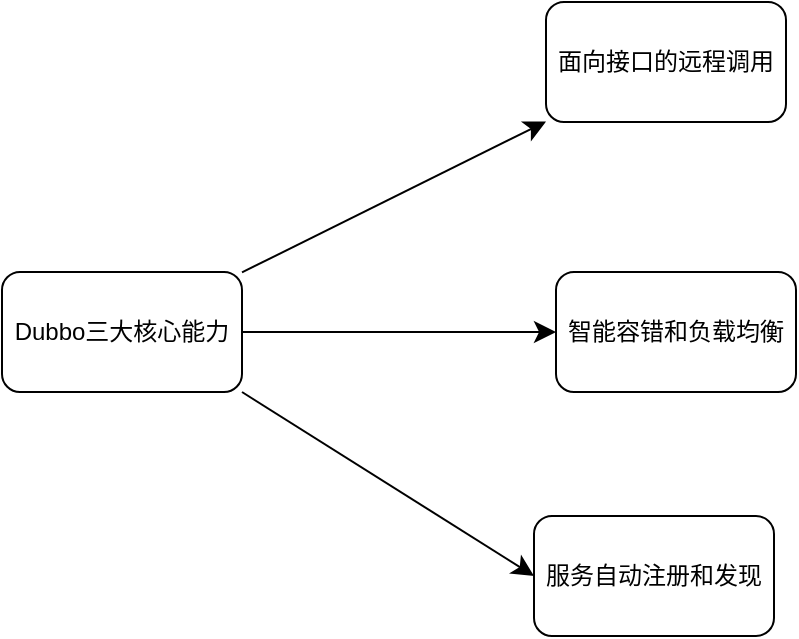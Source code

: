 <mxfile version="24.8.3" pages="4">
  <diagram name="Page-1" id="LADLwiFR2EDL9LDYRoZP">
    <mxGraphModel dx="2242" dy="1415" grid="0" gridSize="10" guides="1" tooltips="1" connect="1" arrows="1" fold="1" page="0" pageScale="1" pageWidth="827" pageHeight="1169" math="0" shadow="0">
      <root>
        <mxCell id="0" />
        <mxCell id="1" parent="0" />
        <mxCell id="YM_TwdglXM7z7Qn6m4Os-4" value="" style="edgeStyle=none;curved=1;rounded=0;orthogonalLoop=1;jettySize=auto;html=1;fontSize=12;startSize=8;endSize=8;" edge="1" parent="1" source="YM_TwdglXM7z7Qn6m4Os-2" target="YM_TwdglXM7z7Qn6m4Os-3">
          <mxGeometry relative="1" as="geometry" />
        </mxCell>
        <mxCell id="YM_TwdglXM7z7Qn6m4Os-2" value="Dubbo三大核心能力" style="rounded=1;whiteSpace=wrap;html=1;" vertex="1" parent="1">
          <mxGeometry x="-1016" y="-275" width="120" height="60" as="geometry" />
        </mxCell>
        <mxCell id="YM_TwdglXM7z7Qn6m4Os-3" value="面向接口的远程调用" style="rounded=1;whiteSpace=wrap;html=1;" vertex="1" parent="1">
          <mxGeometry x="-744" y="-410" width="120" height="60" as="geometry" />
        </mxCell>
        <mxCell id="YM_TwdglXM7z7Qn6m4Os-5" value="智能容错和负载均衡" style="rounded=1;whiteSpace=wrap;html=1;" vertex="1" parent="1">
          <mxGeometry x="-739" y="-275" width="120" height="60" as="geometry" />
        </mxCell>
        <mxCell id="YM_TwdglXM7z7Qn6m4Os-7" value="服务自动注册和发现" style="rounded=1;whiteSpace=wrap;html=1;" vertex="1" parent="1">
          <mxGeometry x="-750" y="-153" width="120" height="60" as="geometry" />
        </mxCell>
        <mxCell id="YM_TwdglXM7z7Qn6m4Os-9" value="" style="endArrow=classic;html=1;rounded=0;fontSize=12;startSize=8;endSize=8;curved=1;exitX=1;exitY=0.5;exitDx=0;exitDy=0;" edge="1" parent="1" source="YM_TwdglXM7z7Qn6m4Os-2" target="YM_TwdglXM7z7Qn6m4Os-5">
          <mxGeometry width="50" height="50" relative="1" as="geometry">
            <mxPoint x="-829" y="-195" as="sourcePoint" />
            <mxPoint x="-779" y="-245" as="targetPoint" />
          </mxGeometry>
        </mxCell>
        <mxCell id="YM_TwdglXM7z7Qn6m4Os-10" value="" style="endArrow=classic;html=1;rounded=0;fontSize=12;startSize=8;endSize=8;curved=1;entryX=0;entryY=0.5;entryDx=0;entryDy=0;exitX=1;exitY=1;exitDx=0;exitDy=0;" edge="1" parent="1" source="YM_TwdglXM7z7Qn6m4Os-2" target="YM_TwdglXM7z7Qn6m4Os-7">
          <mxGeometry width="50" height="50" relative="1" as="geometry">
            <mxPoint x="-1023" y="-54" as="sourcePoint" />
            <mxPoint x="-973" y="-104" as="targetPoint" />
          </mxGeometry>
        </mxCell>
      </root>
    </mxGraphModel>
  </diagram>
  <diagram id="s9JZeInkmvqmS7rRAAn6" name="Page-2">
    <mxGraphModel dx="913" dy="1008" grid="0" gridSize="10" guides="1" tooltips="1" connect="1" arrows="1" fold="1" page="0" pageScale="1" pageWidth="827" pageHeight="1169" math="0" shadow="0">
      <root>
        <mxCell id="0" />
        <mxCell id="1" parent="0" />
        <mxCell id="a6lYVosCZrMtnI53dgjL-5" style="edgeStyle=none;curved=1;rounded=0;orthogonalLoop=1;jettySize=auto;html=1;fontSize=12;startSize=8;endSize=8;entryX=0;entryY=0.5;entryDx=0;entryDy=0;" edge="1" parent="1" source="a6lYVosCZrMtnI53dgjL-1" target="a6lYVosCZrMtnI53dgjL-2">
          <mxGeometry relative="1" as="geometry">
            <mxPoint x="-104" y="16.6" as="targetPoint" />
          </mxGeometry>
        </mxCell>
        <mxCell id="a6lYVosCZrMtnI53dgjL-8" value="服务拉取" style="edgeLabel;html=1;align=center;verticalAlign=middle;resizable=0;points=[];fontSize=12;" vertex="1" connectable="0" parent="a6lYVosCZrMtnI53dgjL-5">
          <mxGeometry x="-0.133" y="1" relative="1" as="geometry">
            <mxPoint as="offset" />
          </mxGeometry>
        </mxCell>
        <mxCell id="a6lYVosCZrMtnI53dgjL-10" style="edgeStyle=none;curved=1;rounded=0;orthogonalLoop=1;jettySize=auto;html=1;entryX=0;entryY=0.5;entryDx=0;entryDy=0;fontSize=12;startSize=8;endSize=8;" edge="1" parent="1" source="a6lYVosCZrMtnI53dgjL-1" target="a6lYVosCZrMtnI53dgjL-3">
          <mxGeometry relative="1" as="geometry" />
        </mxCell>
        <mxCell id="a6lYVosCZrMtnI53dgjL-11" value="建立dubbo长连接" style="edgeLabel;html=1;align=center;verticalAlign=middle;resizable=0;points=[];fontSize=12;" vertex="1" connectable="0" parent="a6lYVosCZrMtnI53dgjL-10">
          <mxGeometry x="-0.095" y="4" relative="1" as="geometry">
            <mxPoint as="offset" />
          </mxGeometry>
        </mxCell>
        <mxCell id="a6lYVosCZrMtnI53dgjL-1" value="服务消费者" style="rounded=1;whiteSpace=wrap;html=1;" vertex="1" parent="1">
          <mxGeometry x="-164" y="114" width="120" height="60" as="geometry" />
        </mxCell>
        <mxCell id="a6lYVosCZrMtnI53dgjL-2" value="注册中心&lt;div&gt;zookeeper&lt;/div&gt;" style="rounded=1;whiteSpace=wrap;html=1;" vertex="1" parent="1">
          <mxGeometry x="66" y="-12" width="120" height="60" as="geometry" />
        </mxCell>
        <mxCell id="a6lYVosCZrMtnI53dgjL-6" style="edgeStyle=none;curved=1;rounded=0;orthogonalLoop=1;jettySize=auto;html=1;fontSize=12;startSize=8;endSize=8;" edge="1" parent="1" source="a6lYVosCZrMtnI53dgjL-3">
          <mxGeometry relative="1" as="geometry">
            <mxPoint x="187.6" y="17.4" as="targetPoint" />
          </mxGeometry>
        </mxCell>
        <mxCell id="a6lYVosCZrMtnI53dgjL-9" value="服务注册" style="edgeLabel;html=1;align=center;verticalAlign=middle;resizable=0;points=[];fontSize=12;" vertex="1" connectable="0" parent="a6lYVosCZrMtnI53dgjL-6">
          <mxGeometry x="-0.046" y="-1" relative="1" as="geometry">
            <mxPoint as="offset" />
          </mxGeometry>
        </mxCell>
        <mxCell id="a6lYVosCZrMtnI53dgjL-3" value="服务提供者&lt;div&gt;获取服务信息&lt;/div&gt;" style="rounded=1;whiteSpace=wrap;html=1;" vertex="1" parent="1">
          <mxGeometry x="255" y="118" width="120" height="60" as="geometry" />
        </mxCell>
        <mxCell id="a6lYVosCZrMtnI53dgjL-12" value="若注册多个服务，采用负载均衡方式" style="shape=note;whiteSpace=wrap;html=1;backgroundOutline=1;darkOpacity=0.05;" vertex="1" parent="1">
          <mxGeometry x="-104" y="180" width="80" height="100" as="geometry" />
        </mxCell>
      </root>
    </mxGraphModel>
  </diagram>
  <diagram id="o2BWT3dCdoRz9Hp4rBDv" name="异步tongx">
    <mxGraphModel dx="1042" dy="1015" grid="0" gridSize="10" guides="1" tooltips="1" connect="1" arrows="1" fold="1" page="0" pageScale="1" pageWidth="827" pageHeight="1169" math="0" shadow="0">
      <root>
        <mxCell id="0" />
        <mxCell id="1" parent="0" />
        <mxCell id="ll3tzMMjpR_yt0fdoQvt-1" value="商品服务" style="rounded=1;whiteSpace=wrap;html=1;" vertex="1" parent="1">
          <mxGeometry x="65" y="109" width="120" height="60" as="geometry" />
        </mxCell>
        <mxCell id="ll3tzMMjpR_yt0fdoQvt-14" style="edgeStyle=none;curved=1;rounded=0;orthogonalLoop=1;jettySize=auto;html=1;entryX=0.75;entryY=0;entryDx=0;entryDy=0;fontSize=12;startSize=8;endSize=8;" edge="1" parent="1" source="ll3tzMMjpR_yt0fdoQvt-3" target="ll3tzMMjpR_yt0fdoQvt-12">
          <mxGeometry relative="1" as="geometry" />
        </mxCell>
        <mxCell id="ll3tzMMjpR_yt0fdoQvt-16" value="监听下单成功消息" style="edgeLabel;html=1;align=center;verticalAlign=middle;resizable=0;points=[];fontSize=12;" vertex="1" connectable="0" parent="ll3tzMMjpR_yt0fdoQvt-14">
          <mxGeometry x="0.045" relative="1" as="geometry">
            <mxPoint as="offset" />
          </mxGeometry>
        </mxCell>
        <mxCell id="ll3tzMMjpR_yt0fdoQvt-3" value="商品销售服务" style="rounded=1;whiteSpace=wrap;html=1;" vertex="1" parent="1">
          <mxGeometry x="463" y="109" width="120" height="60" as="geometry" />
        </mxCell>
        <mxCell id="ll3tzMMjpR_yt0fdoQvt-7" style="edgeStyle=none;curved=1;rounded=0;orthogonalLoop=1;jettySize=auto;html=1;fontSize=12;startSize=8;endSize=8;" edge="1" parent="1" source="ll3tzMMjpR_yt0fdoQvt-4">
          <mxGeometry relative="1" as="geometry">
            <mxPoint x="186.2" y="139" as="targetPoint" />
          </mxGeometry>
        </mxCell>
        <mxCell id="ll3tzMMjpR_yt0fdoQvt-19" value="校验商品" style="edgeLabel;html=1;align=center;verticalAlign=middle;resizable=0;points=[];fontSize=12;" vertex="1" connectable="0" parent="ll3tzMMjpR_yt0fdoQvt-7">
          <mxGeometry x="-0.055" y="-3" relative="1" as="geometry">
            <mxPoint as="offset" />
          </mxGeometry>
        </mxCell>
        <mxCell id="ll3tzMMjpR_yt0fdoQvt-10" style="edgeStyle=none;curved=1;rounded=0;orthogonalLoop=1;jettySize=auto;html=1;fontSize=12;startSize=8;endSize=8;elbow=horizontal;" edge="1" parent="1" source="ll3tzMMjpR_yt0fdoQvt-4" target="ll3tzMMjpR_yt0fdoQvt-4">
          <mxGeometry relative="1" as="geometry">
            <mxPoint x="441" y="148" as="targetPoint" />
          </mxGeometry>
        </mxCell>
        <mxCell id="ll3tzMMjpR_yt0fdoQvt-13" style="edgeStyle=none;curved=1;rounded=0;orthogonalLoop=1;jettySize=auto;html=1;fontSize=12;startSize=8;endSize=8;" edge="1" parent="1" source="ll3tzMMjpR_yt0fdoQvt-4" target="ll3tzMMjpR_yt0fdoQvt-12">
          <mxGeometry relative="1" as="geometry" />
        </mxCell>
        <mxCell id="ll3tzMMjpR_yt0fdoQvt-15" value="通知中间件" style="edgeLabel;html=1;align=center;verticalAlign=middle;resizable=0;points=[];fontSize=12;" vertex="1" connectable="0" parent="ll3tzMMjpR_yt0fdoQvt-13">
          <mxGeometry x="-0.069" y="-3" relative="1" as="geometry">
            <mxPoint as="offset" />
          </mxGeometry>
        </mxCell>
        <mxCell id="ll3tzMMjpR_yt0fdoQvt-4" value="交易服务" style="rounded=1;whiteSpace=wrap;html=1;" vertex="1" parent="1">
          <mxGeometry x="270" y="109" width="120" height="60" as="geometry" />
        </mxCell>
        <mxCell id="ll3tzMMjpR_yt0fdoQvt-6" style="edgeStyle=none;curved=1;rounded=0;orthogonalLoop=1;jettySize=auto;html=1;entryX=0.5;entryY=0;entryDx=0;entryDy=0;fontSize=12;startSize=8;endSize=8;" edge="1" parent="1" source="ll3tzMMjpR_yt0fdoQvt-5" target="ll3tzMMjpR_yt0fdoQvt-4">
          <mxGeometry relative="1" as="geometry" />
        </mxCell>
        <mxCell id="ll3tzMMjpR_yt0fdoQvt-9" value="购买商品" style="edgeLabel;html=1;align=center;verticalAlign=middle;resizable=0;points=[];fontSize=12;" vertex="1" connectable="0" parent="ll3tzMMjpR_yt0fdoQvt-6">
          <mxGeometry x="-0.084" y="4" relative="1" as="geometry">
            <mxPoint as="offset" />
          </mxGeometry>
        </mxCell>
        <mxCell id="ll3tzMMjpR_yt0fdoQvt-5" value="API网关层" style="rounded=1;whiteSpace=wrap;html=1;" vertex="1" parent="1">
          <mxGeometry x="270" y="-41" width="120" height="60" as="geometry" />
        </mxCell>
        <mxCell id="ll3tzMMjpR_yt0fdoQvt-11" value="&lt;font style=&quot;font-size: 9px;&quot;&gt;下单&lt;/font&gt;" style="text;html=1;align=center;verticalAlign=middle;whiteSpace=wrap;rounded=0;fontSize=16;" vertex="1" parent="1">
          <mxGeometry x="369" y="114" width="60" height="30" as="geometry" />
        </mxCell>
        <mxCell id="ll3tzMMjpR_yt0fdoQvt-17" style="edgeStyle=none;curved=1;rounded=0;orthogonalLoop=1;jettySize=auto;html=1;entryX=1;entryY=1;entryDx=0;entryDy=0;fontSize=12;startSize=8;endSize=8;" edge="1" parent="1" source="ll3tzMMjpR_yt0fdoQvt-12" target="ll3tzMMjpR_yt0fdoQvt-3">
          <mxGeometry relative="1" as="geometry" />
        </mxCell>
        <mxCell id="ll3tzMMjpR_yt0fdoQvt-12" value="异步消息中间件" style="rounded=1;whiteSpace=wrap;html=1;" vertex="1" parent="1">
          <mxGeometry x="383" y="253" width="120" height="60" as="geometry" />
        </mxCell>
        <mxCell id="ll3tzMMjpR_yt0fdoQvt-18" value="&lt;font style=&quot;font-size: 9px;&quot;&gt;发布订阅消息&lt;/font&gt;" style="text;html=1;align=left;verticalAlign=middle;resizable=0;points=[];autosize=1;strokeColor=none;fillColor=none;fontSize=16;" vertex="1" parent="1">
          <mxGeometry x="527" y="180" width="72" height="31" as="geometry" />
        </mxCell>
        <mxCell id="ll3tzMMjpR_yt0fdoQvt-22" value="" style="endArrow=classic;html=1;rounded=0;fontSize=12;startSize=8;endSize=8;curved=1;" edge="1" parent="1">
          <mxGeometry width="50" height="50" relative="1" as="geometry">
            <mxPoint x="375" y="105" as="sourcePoint" />
            <mxPoint x="373" y="18" as="targetPoint" />
          </mxGeometry>
        </mxCell>
        <mxCell id="ll3tzMMjpR_yt0fdoQvt-23" value="交易成功" style="edgeLabel;html=1;align=center;verticalAlign=middle;resizable=0;points=[];fontSize=12;" vertex="1" connectable="0" parent="ll3tzMMjpR_yt0fdoQvt-22">
          <mxGeometry x="-0.29" y="3" relative="1" as="geometry">
            <mxPoint as="offset" />
          </mxGeometry>
        </mxCell>
      </root>
    </mxGraphModel>
  </diagram>
  <diagram id="ZuB1vErj62QXLEt8mZCL" name="池化">
    <mxGraphModel dx="1042" dy="615" grid="0" gridSize="10" guides="1" tooltips="1" connect="1" arrows="1" fold="1" page="0" pageScale="1" pageWidth="827" pageHeight="1169" math="0" shadow="0">
      <root>
        <mxCell id="0" />
        <mxCell id="1" parent="0" />
      </root>
    </mxGraphModel>
  </diagram>
</mxfile>
